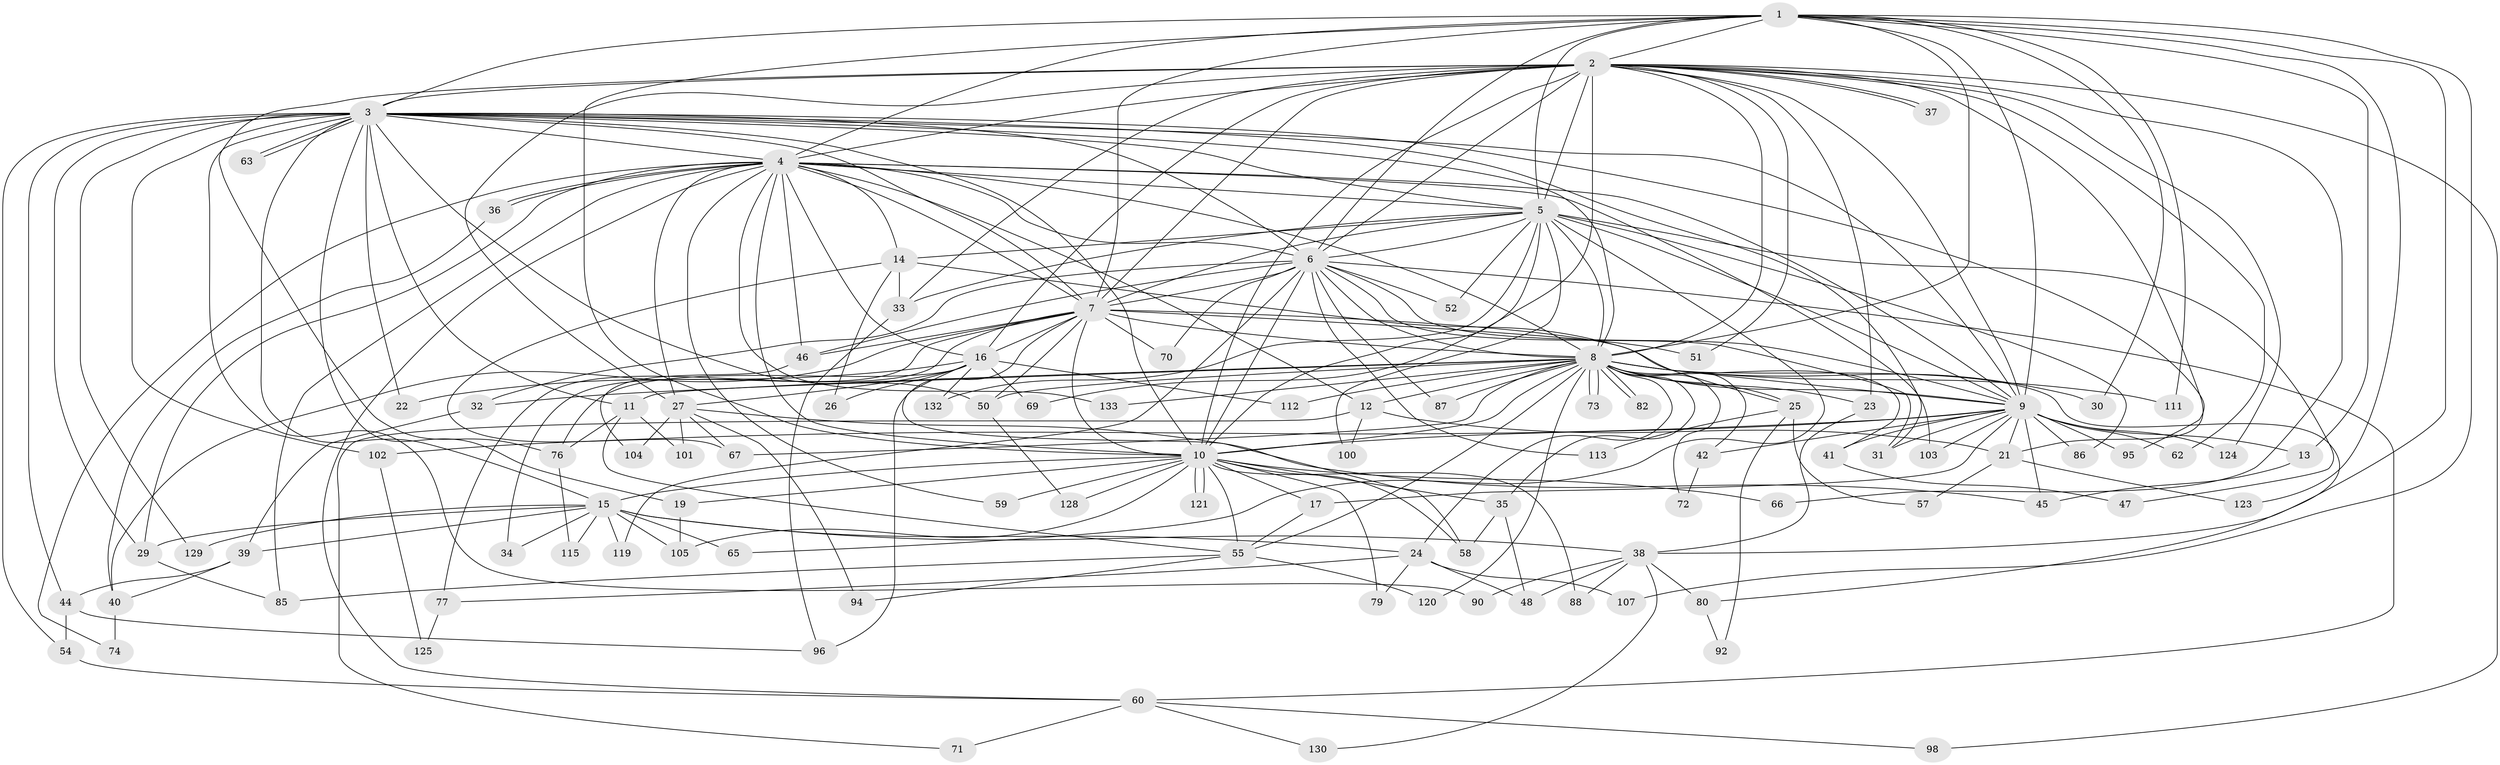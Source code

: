 // original degree distribution, {16: 0.007518796992481203, 25: 0.015037593984962405, 24: 0.007518796992481203, 18: 0.015037593984962405, 17: 0.007518796992481203, 36: 0.007518796992481203, 23: 0.007518796992481203, 28: 0.007518796992481203, 5: 0.03759398496240601, 3: 0.19548872180451127, 6: 0.03007518796992481, 11: 0.007518796992481203, 9: 0.007518796992481203, 4: 0.08270676691729323, 2: 0.5488721804511278, 8: 0.007518796992481203, 7: 0.007518796992481203}
// Generated by graph-tools (version 1.1) at 2025/41/03/06/25 10:41:36]
// undirected, 101 vertices, 248 edges
graph export_dot {
graph [start="1"]
  node [color=gray90,style=filled];
  1 [super="+122"];
  2 [super="+84"];
  3 [super="+18"];
  4 [super="+56"];
  5 [super="+64"];
  6 [super="+53"];
  7 [super="+28"];
  8 [super="+61"];
  9 [super="+81"];
  10 [super="+78"];
  11 [super="+93"];
  12;
  13;
  14;
  15 [super="+97"];
  16 [super="+20"];
  17;
  19;
  21 [super="+99"];
  22;
  23;
  24;
  25;
  26;
  27 [super="+106"];
  29 [super="+75"];
  30;
  31;
  32;
  33 [super="+89"];
  34;
  35;
  36 [super="+83"];
  37;
  38 [super="+43"];
  39;
  40;
  41;
  42;
  44;
  45 [super="+126"];
  46 [super="+49"];
  47;
  48 [super="+68"];
  50 [super="+131"];
  51;
  52;
  54;
  55 [super="+109"];
  57;
  58 [super="+116"];
  59;
  60 [super="+118"];
  62;
  63;
  65;
  66;
  67 [super="+117"];
  69 [super="+110"];
  70;
  71;
  72;
  73;
  74;
  76;
  77;
  79 [super="+114"];
  80;
  82;
  85 [super="+91"];
  86;
  87;
  88;
  90;
  92;
  94;
  95;
  96 [super="+127"];
  98;
  100;
  101;
  102;
  103;
  104;
  105 [super="+108"];
  107;
  111;
  112;
  113;
  115;
  119;
  120;
  121;
  123;
  124;
  125;
  128;
  129;
  130;
  132;
  133;
  1 -- 2;
  1 -- 3;
  1 -- 4;
  1 -- 5;
  1 -- 6;
  1 -- 7;
  1 -- 8;
  1 -- 9;
  1 -- 10 [weight=2];
  1 -- 13;
  1 -- 30;
  1 -- 38;
  1 -- 107;
  1 -- 111;
  1 -- 123;
  2 -- 3 [weight=2];
  2 -- 4;
  2 -- 5;
  2 -- 6;
  2 -- 7;
  2 -- 8;
  2 -- 9;
  2 -- 10;
  2 -- 16;
  2 -- 21;
  2 -- 23;
  2 -- 27;
  2 -- 33;
  2 -- 37;
  2 -- 37;
  2 -- 51;
  2 -- 62;
  2 -- 66;
  2 -- 69 [weight=2];
  2 -- 98;
  2 -- 124;
  2 -- 76;
  3 -- 4;
  3 -- 5;
  3 -- 6;
  3 -- 7;
  3 -- 8;
  3 -- 9;
  3 -- 10;
  3 -- 11;
  3 -- 15;
  3 -- 19;
  3 -- 22;
  3 -- 29 [weight=2];
  3 -- 31;
  3 -- 44;
  3 -- 54;
  3 -- 63;
  3 -- 63;
  3 -- 90;
  3 -- 95;
  3 -- 129;
  3 -- 102;
  3 -- 50;
  4 -- 5;
  4 -- 6;
  4 -- 7;
  4 -- 8;
  4 -- 9;
  4 -- 10;
  4 -- 12;
  4 -- 14;
  4 -- 27;
  4 -- 29;
  4 -- 36 [weight=2];
  4 -- 36;
  4 -- 59;
  4 -- 74;
  4 -- 103;
  4 -- 133;
  4 -- 16;
  4 -- 60;
  4 -- 46;
  4 -- 85;
  5 -- 6;
  5 -- 7 [weight=2];
  5 -- 8;
  5 -- 9;
  5 -- 10;
  5 -- 14;
  5 -- 47;
  5 -- 52;
  5 -- 65;
  5 -- 86;
  5 -- 100;
  5 -- 132;
  5 -- 33;
  6 -- 7;
  6 -- 8;
  6 -- 9;
  6 -- 10;
  6 -- 32;
  6 -- 46;
  6 -- 52;
  6 -- 60;
  6 -- 70;
  6 -- 87;
  6 -- 113;
  6 -- 119;
  6 -- 31;
  7 -- 8;
  7 -- 9;
  7 -- 10 [weight=2];
  7 -- 16;
  7 -- 34;
  7 -- 50;
  7 -- 51;
  7 -- 77;
  7 -- 96;
  7 -- 70;
  7 -- 40;
  7 -- 46;
  8 -- 9 [weight=2];
  8 -- 10;
  8 -- 11;
  8 -- 12;
  8 -- 23;
  8 -- 24;
  8 -- 25;
  8 -- 30;
  8 -- 32;
  8 -- 35;
  8 -- 41;
  8 -- 42;
  8 -- 50;
  8 -- 55;
  8 -- 67;
  8 -- 72;
  8 -- 73;
  8 -- 73;
  8 -- 80;
  8 -- 82;
  8 -- 82;
  8 -- 87;
  8 -- 111;
  8 -- 112;
  8 -- 120;
  8 -- 133;
  9 -- 10;
  9 -- 13;
  9 -- 17;
  9 -- 21;
  9 -- 31;
  9 -- 41;
  9 -- 42;
  9 -- 62;
  9 -- 86;
  9 -- 95;
  9 -- 102;
  9 -- 103;
  9 -- 124;
  9 -- 45;
  10 -- 15;
  10 -- 17;
  10 -- 19;
  10 -- 35;
  10 -- 59;
  10 -- 66;
  10 -- 79 [weight=2];
  10 -- 88;
  10 -- 105;
  10 -- 121;
  10 -- 121;
  10 -- 128;
  10 -- 55;
  10 -- 58;
  11 -- 76;
  11 -- 101;
  11 -- 55;
  12 -- 71;
  12 -- 100;
  12 -- 21;
  13 -- 45;
  14 -- 25;
  14 -- 26;
  14 -- 33;
  14 -- 67;
  15 -- 24;
  15 -- 34;
  15 -- 38;
  15 -- 39;
  15 -- 65;
  15 -- 115;
  15 -- 119;
  15 -- 129;
  15 -- 105;
  15 -- 29;
  16 -- 22;
  16 -- 26;
  16 -- 58;
  16 -- 69;
  16 -- 76;
  16 -- 112;
  16 -- 132;
  16 -- 27;
  17 -- 55;
  19 -- 105;
  21 -- 57;
  21 -- 123;
  23 -- 38;
  24 -- 48;
  24 -- 77;
  24 -- 79;
  24 -- 107;
  25 -- 57;
  25 -- 92;
  25 -- 113;
  27 -- 45;
  27 -- 94;
  27 -- 101;
  27 -- 104;
  27 -- 67;
  29 -- 85;
  32 -- 39;
  33 -- 96;
  35 -- 48;
  35 -- 58;
  36 -- 40;
  38 -- 80;
  38 -- 130;
  38 -- 48;
  38 -- 88;
  38 -- 90;
  39 -- 40;
  39 -- 44;
  40 -- 74;
  41 -- 47;
  42 -- 72;
  44 -- 54;
  44 -- 96;
  46 -- 104;
  50 -- 128;
  54 -- 60;
  55 -- 85;
  55 -- 94;
  55 -- 120;
  60 -- 71;
  60 -- 98;
  60 -- 130;
  76 -- 115;
  77 -- 125;
  80 -- 92;
  102 -- 125;
}

